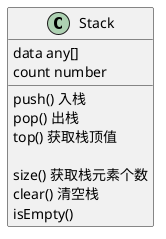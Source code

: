 @startuml
'https://plantuml.com/class-diagram

class Stack {
data any[]
count number

push() 入栈
pop() 出栈
top() 获取栈顶值

size() 获取栈元素个数
clear() 清空栈
isEmpty()
}
'
'enum TimeUnit {
'DAYS
'HOURS
'MINUTES
'}

@enduml
